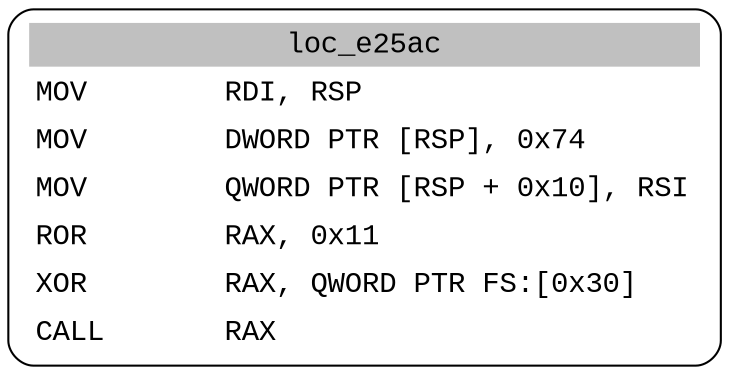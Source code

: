 digraph asm_graph {
1941 [
shape="Mrecord" fontname="Courier New"label =<<table border="0" cellborder="0" cellpadding="3"><tr><td align="center" colspan="2" bgcolor="grey">loc_e25ac</td></tr><tr><td align="left">MOV        RDI, RSP</td></tr><tr><td align="left">MOV        DWORD PTR [RSP], 0x74</td></tr><tr><td align="left">MOV        QWORD PTR [RSP + 0x10], RSI</td></tr><tr><td align="left">ROR        RAX, 0x11</td></tr><tr><td align="left">XOR        RAX, QWORD PTR FS:[0x30]</td></tr><tr><td align="left">CALL       RAX</td></tr></table>> ];
}